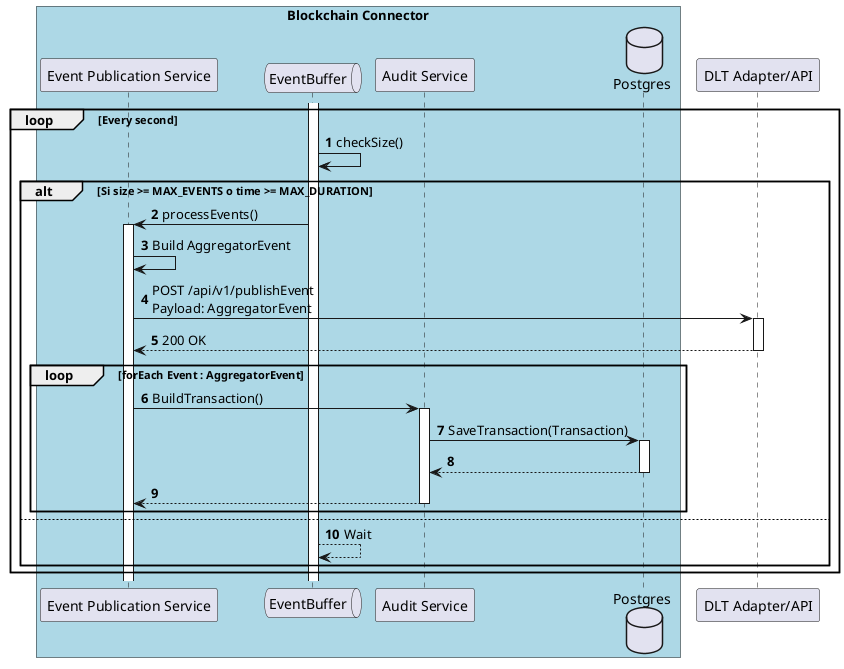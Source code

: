 @startuml
'https://plantuml.com/sequence-diagram

autonumber
skinparam BoxPadding 10

box "Blockchain Connector" #LightBlue
    participant "Event Publication Service" as event_pub_service
    queue "EventBuffer" as event_buffer
    participant "Audit Service" as audit_service
    database "Postgres" as local_db
end box

participant "DLT Adapter/API" as dlt_adapter

activate event_buffer
loop Every second
    event_buffer -> event_buffer: checkSize()
    alt Si size >= MAX_EVENTS o time >= MAX_DURATION
        event_buffer -> event_pub_service++: processEvents()
            event_pub_service -> event_pub_service: Build AggregatorEvent
            event_pub_service -> dlt_adapter++: POST /api/v1/publishEvent \nPayload: AggregatorEvent
            return 200 OK
            loop forEach Event : AggregatorEvent
                event_pub_service -> audit_service++: BuildTransaction()
                    audit_service -> local_db++: SaveTransaction(Transaction)
                    return
                return
            end
    else
        event_buffer --> event_buffer: Wait
    end
end
@enduml


